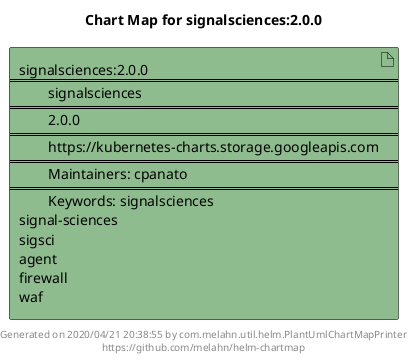 @startuml
skinparam linetype ortho
skinparam backgroundColor white
skinparam usecaseBorderColor black
skinparam usecaseArrowColor LightSlateGray
skinparam artifactBorderColor black
skinparam artifactArrowColor LightSlateGray

title Chart Map for signalsciences:2.0.0

'There is one referenced Helm Chart
artifact "signalsciences:2.0.0\n====\n\tsignalsciences\n====\n\t2.0.0\n====\n\thttps://kubernetes-charts.storage.googleapis.com\n====\n\tMaintainers: cpanato\n====\n\tKeywords: signalsciences\nsignal-sciences\nsigsci\nagent\nfirewall\nwaf" as signalsciences_2_0_0 #DarkSeaGreen

'There are 0 referenced Docker Images

'Chart Dependencies

center footer Generated on 2020/04/21 20:38:55 by com.melahn.util.helm.PlantUmlChartMapPrinter\nhttps://github.com/melahn/helm-chartmap
@enduml

